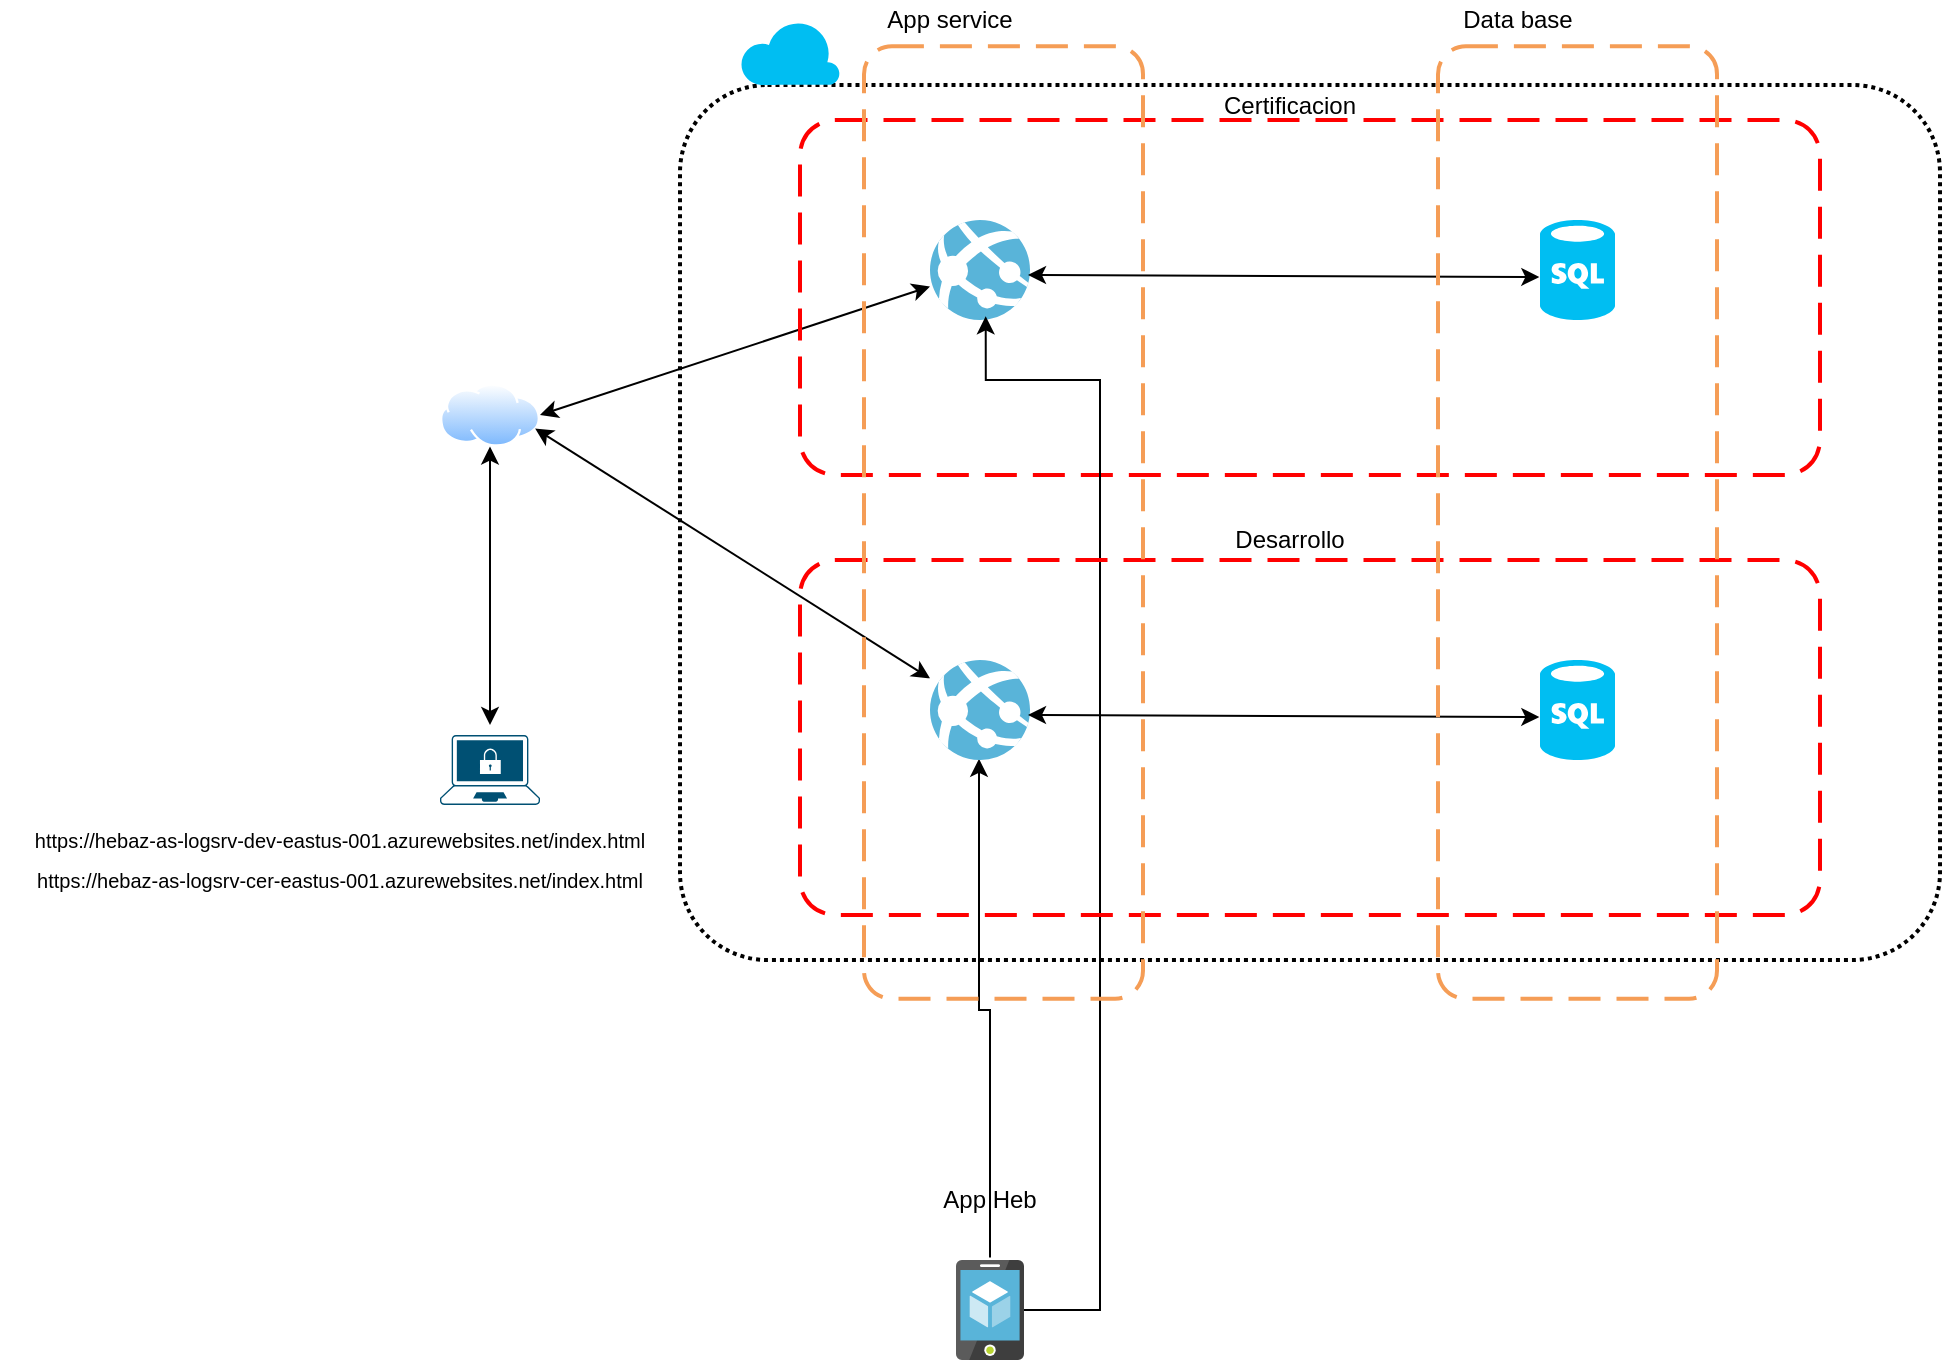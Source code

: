<mxfile version="15.2.7" type="github">
  <diagram id="Yp6RODjUZ2DRPEcJRlio" name="Page-1">
    <mxGraphModel dx="1813" dy="526" grid="1" gridSize="10" guides="1" tooltips="1" connect="1" arrows="1" fold="1" page="1" pageScale="1" pageWidth="827" pageHeight="1169" math="0" shadow="0">
      <root>
        <mxCell id="0" />
        <mxCell id="1" parent="0" />
        <mxCell id="_b2RyNu1o5ayjHf_voNT-1" value="" style="rounded=1;arcSize=10;dashed=1;fillColor=none;gradientColor=none;dashPattern=1 1;strokeWidth=2;" vertex="1" parent="1">
          <mxGeometry x="-450" y="72.5" width="630" height="437.5" as="geometry" />
        </mxCell>
        <mxCell id="_b2RyNu1o5ayjHf_voNT-2" value="" style="aspect=fixed;perimeter=ellipsePerimeter;html=1;align=center;shadow=0;dashed=0;spacingTop=3;image;image=img/lib/active_directory/internet_cloud.svg;" vertex="1" parent="1">
          <mxGeometry x="-570" y="221.75" width="50" height="31.5" as="geometry" />
        </mxCell>
        <mxCell id="_b2RyNu1o5ayjHf_voNT-3" value="" style="endArrow=classic;startArrow=classic;html=1;exitX=1;exitY=0.5;exitDx=0;exitDy=0;" edge="1" parent="1" source="_b2RyNu1o5ayjHf_voNT-2" target="_b2RyNu1o5ayjHf_voNT-5">
          <mxGeometry width="50" height="50" relative="1" as="geometry">
            <mxPoint x="-360" y="302.5" as="sourcePoint" />
            <mxPoint x="-391" y="277.98" as="targetPoint" />
          </mxGeometry>
        </mxCell>
        <mxCell id="_b2RyNu1o5ayjHf_voNT-4" value="" style="rounded=1;arcSize=10;dashed=1;strokeColor=#ff0000;fillColor=none;gradientColor=none;dashPattern=8 4;strokeWidth=2;" vertex="1" parent="1">
          <mxGeometry x="-390" y="90" width="510" height="177.5" as="geometry" />
        </mxCell>
        <mxCell id="_b2RyNu1o5ayjHf_voNT-5" value="" style="sketch=0;aspect=fixed;html=1;points=[];align=center;image;fontSize=12;image=img/lib/mscae/App_Services.svg;" vertex="1" parent="1">
          <mxGeometry x="-325" y="140" width="50" height="50" as="geometry" />
        </mxCell>
        <mxCell id="_b2RyNu1o5ayjHf_voNT-6" value="" style="points=[[0.13,0.02,0],[0.5,0,0],[0.87,0.02,0],[0.885,0.4,0],[0.985,0.985,0],[0.5,1,0],[0.015,0.985,0],[0.115,0.4,0]];verticalLabelPosition=bottom;sketch=0;html=1;verticalAlign=top;aspect=fixed;align=center;pointerEvents=1;shape=mxgraph.cisco19.secure_endpoints;fillColor=#005073;strokeColor=none;" vertex="1" parent="1">
          <mxGeometry x="-570" y="397.5" width="50" height="35" as="geometry" />
        </mxCell>
        <mxCell id="_b2RyNu1o5ayjHf_voNT-7" value="&lt;span style=&quot;color: rgb(0 , 0 , 0) ; font-style: normal ; font-weight: 400 ; letter-spacing: normal ; text-indent: 0px ; text-transform: none ; word-spacing: 0px ; background-color: rgb(255 , 255 , 255) ; display: inline ; float: none&quot;&gt;&lt;font style=&quot;font-size: 10px&quot;&gt;https://hebaz-as-logsrv-dev-eastus-001.azurewebsites.net/index.html&lt;/font&gt;&lt;/span&gt;" style="text;html=1;strokeColor=none;fillColor=none;align=center;verticalAlign=middle;whiteSpace=wrap;rounded=0;" vertex="1" parent="1">
          <mxGeometry x="-790" y="440" width="340" height="20" as="geometry" />
        </mxCell>
        <mxCell id="_b2RyNu1o5ayjHf_voNT-8" value="" style="endArrow=classic;startArrow=classic;html=1;entryX=0.5;entryY=1;entryDx=0;entryDy=0;" edge="1" parent="1" target="_b2RyNu1o5ayjHf_voNT-2">
          <mxGeometry width="50" height="50" relative="1" as="geometry">
            <mxPoint x="-545" y="392.5" as="sourcePoint" />
            <mxPoint x="-600" y="422.5" as="targetPoint" />
          </mxGeometry>
        </mxCell>
        <mxCell id="_b2RyNu1o5ayjHf_voNT-9" value="" style="verticalLabelPosition=bottom;html=1;verticalAlign=top;align=center;strokeColor=none;fillColor=#00BEF2;shape=mxgraph.azure.cloud;" vertex="1" parent="1">
          <mxGeometry x="-420" y="40" width="50" height="32.5" as="geometry" />
        </mxCell>
        <mxCell id="_b2RyNu1o5ayjHf_voNT-10" value="Data base" style="text;html=1;strokeColor=none;fillColor=none;align=center;verticalAlign=middle;whiteSpace=wrap;rounded=0;" vertex="1" parent="1">
          <mxGeometry x="-71" y="30" width="80" height="20" as="geometry" />
        </mxCell>
        <mxCell id="_b2RyNu1o5ayjHf_voNT-11" value="" style="verticalLabelPosition=bottom;html=1;verticalAlign=top;align=center;strokeColor=none;fillColor=#00BEF2;shape=mxgraph.azure.sql_database;" vertex="1" parent="1">
          <mxGeometry x="-20" y="140" width="37.5" height="50" as="geometry" />
        </mxCell>
        <mxCell id="_b2RyNu1o5ayjHf_voNT-13" value="" style="endArrow=classic;startArrow=classic;html=1;entryX=-0.009;entryY=0.57;entryDx=0;entryDy=0;entryPerimeter=0;exitX=0.98;exitY=0.55;exitDx=0;exitDy=0;exitPerimeter=0;" edge="1" parent="1" source="_b2RyNu1o5ayjHf_voNT-5" target="_b2RyNu1o5ayjHf_voNT-11">
          <mxGeometry width="50" height="50" relative="1" as="geometry">
            <mxPoint x="-130" y="380" as="sourcePoint" />
            <mxPoint x="-80" y="330" as="targetPoint" />
          </mxGeometry>
        </mxCell>
        <mxCell id="_b2RyNu1o5ayjHf_voNT-16" style="edgeStyle=orthogonalEdgeStyle;rounded=0;orthogonalLoop=1;jettySize=auto;html=1;exitX=0.5;exitY=-0.026;exitDx=0;exitDy=0;exitPerimeter=0;entryX=0.49;entryY=0.988;entryDx=0;entryDy=0;entryPerimeter=0;" edge="1" parent="1" source="_b2RyNu1o5ayjHf_voNT-14" target="_b2RyNu1o5ayjHf_voNT-20">
          <mxGeometry relative="1" as="geometry">
            <mxPoint x="-303" y="580" as="sourcePoint" />
            <Array as="points" />
          </mxGeometry>
        </mxCell>
        <mxCell id="_b2RyNu1o5ayjHf_voNT-24" style="edgeStyle=orthogonalEdgeStyle;rounded=0;orthogonalLoop=1;jettySize=auto;html=1;entryX=0.557;entryY=0.963;entryDx=0;entryDy=0;entryPerimeter=0;" edge="1" parent="1" source="_b2RyNu1o5ayjHf_voNT-14" target="_b2RyNu1o5ayjHf_voNT-5">
          <mxGeometry relative="1" as="geometry">
            <Array as="points">
              <mxPoint x="-240" y="685" />
              <mxPoint x="-240" y="220" />
              <mxPoint x="-297" y="220" />
            </Array>
          </mxGeometry>
        </mxCell>
        <mxCell id="_b2RyNu1o5ayjHf_voNT-14" value="" style="sketch=0;aspect=fixed;html=1;points=[];align=center;image;fontSize=12;image=img/lib/mscae/App_Service_Mobile_App.svg;" vertex="1" parent="1">
          <mxGeometry x="-312" y="660" width="34" height="50" as="geometry" />
        </mxCell>
        <mxCell id="_b2RyNu1o5ayjHf_voNT-17" value="App Heb" style="text;html=1;strokeColor=none;fillColor=none;align=center;verticalAlign=middle;whiteSpace=wrap;rounded=0;" vertex="1" parent="1">
          <mxGeometry x="-325" y="620" width="60" height="20" as="geometry" />
        </mxCell>
        <mxCell id="_b2RyNu1o5ayjHf_voNT-18" value="" style="endArrow=classic;startArrow=classic;html=1;exitX=1;exitY=0.75;exitDx=0;exitDy=0;" edge="1" parent="1" target="_b2RyNu1o5ayjHf_voNT-20" source="_b2RyNu1o5ayjHf_voNT-2">
          <mxGeometry width="50" height="50" relative="1" as="geometry">
            <mxPoint x="-520.0" y="451.25" as="sourcePoint" />
            <mxPoint x="-391" y="491.73" as="targetPoint" />
          </mxGeometry>
        </mxCell>
        <mxCell id="_b2RyNu1o5ayjHf_voNT-19" value="" style="rounded=1;arcSize=10;dashed=1;strokeColor=#ff0000;fillColor=none;gradientColor=none;dashPattern=8 4;strokeWidth=2;" vertex="1" parent="1">
          <mxGeometry x="-390" y="310" width="510" height="177.5" as="geometry" />
        </mxCell>
        <mxCell id="_b2RyNu1o5ayjHf_voNT-20" value="" style="sketch=0;aspect=fixed;html=1;points=[];align=center;image;fontSize=12;image=img/lib/mscae/App_Services.svg;" vertex="1" parent="1">
          <mxGeometry x="-325" y="360" width="50" height="50" as="geometry" />
        </mxCell>
        <mxCell id="_b2RyNu1o5ayjHf_voNT-22" value="" style="verticalLabelPosition=bottom;html=1;verticalAlign=top;align=center;strokeColor=none;fillColor=#00BEF2;shape=mxgraph.azure.sql_database;" vertex="1" parent="1">
          <mxGeometry x="-20" y="360" width="37.5" height="50" as="geometry" />
        </mxCell>
        <mxCell id="_b2RyNu1o5ayjHf_voNT-23" value="" style="endArrow=classic;startArrow=classic;html=1;entryX=-0.009;entryY=0.57;entryDx=0;entryDy=0;entryPerimeter=0;exitX=0.98;exitY=0.55;exitDx=0;exitDy=0;exitPerimeter=0;" edge="1" parent="1" source="_b2RyNu1o5ayjHf_voNT-20" target="_b2RyNu1o5ayjHf_voNT-22">
          <mxGeometry width="50" height="50" relative="1" as="geometry">
            <mxPoint x="-130" y="593.75" as="sourcePoint" />
            <mxPoint x="-80" y="543.75" as="targetPoint" />
          </mxGeometry>
        </mxCell>
        <mxCell id="_b2RyNu1o5ayjHf_voNT-25" value="" style="rounded=1;arcSize=10;dashed=1;strokeColor=#F59D56;fillColor=none;gradientColor=none;dashPattern=8 4;strokeWidth=2;" vertex="1" parent="1">
          <mxGeometry x="-71" y="53.13" width="139.5" height="476.25" as="geometry" />
        </mxCell>
        <mxCell id="_b2RyNu1o5ayjHf_voNT-26" value="" style="rounded=1;arcSize=10;dashed=1;strokeColor=#F59D56;fillColor=none;gradientColor=none;dashPattern=8 4;strokeWidth=2;" vertex="1" parent="1">
          <mxGeometry x="-358" y="53.13" width="139.5" height="476.25" as="geometry" />
        </mxCell>
        <mxCell id="_b2RyNu1o5ayjHf_voNT-27" value="Certificacion" style="text;html=1;strokeColor=none;fillColor=none;align=center;verticalAlign=middle;whiteSpace=wrap;rounded=0;" vertex="1" parent="1">
          <mxGeometry x="-180" y="72.5" width="70" height="20" as="geometry" />
        </mxCell>
        <mxCell id="_b2RyNu1o5ayjHf_voNT-28" value="Desarrollo" style="text;html=1;strokeColor=none;fillColor=none;align=center;verticalAlign=middle;whiteSpace=wrap;rounded=0;" vertex="1" parent="1">
          <mxGeometry x="-175" y="290" width="60" height="20" as="geometry" />
        </mxCell>
        <mxCell id="_b2RyNu1o5ayjHf_voNT-30" value="App service" style="text;html=1;strokeColor=none;fillColor=none;align=center;verticalAlign=middle;whiteSpace=wrap;rounded=0;" vertex="1" parent="1">
          <mxGeometry x="-355" y="30" width="80" height="20" as="geometry" />
        </mxCell>
        <mxCell id="_b2RyNu1o5ayjHf_voNT-33" value="&lt;span style=&quot;color: rgb(0 , 0 , 0) ; font-style: normal ; font-weight: 400 ; letter-spacing: normal ; text-indent: 0px ; text-transform: none ; word-spacing: 0px ; background-color: rgb(255 , 255 , 255) ; display: inline ; float: none&quot;&gt;&lt;font style=&quot;font-size: 10px&quot;&gt;https://hebaz-as-logsrv-cer-eastus-001.azurewebsites.net/index.html&lt;/font&gt;&lt;/span&gt;" style="text;html=1;strokeColor=none;fillColor=none;align=center;verticalAlign=middle;whiteSpace=wrap;rounded=0;" vertex="1" parent="1">
          <mxGeometry x="-790" y="460" width="340" height="20" as="geometry" />
        </mxCell>
      </root>
    </mxGraphModel>
  </diagram>
</mxfile>
